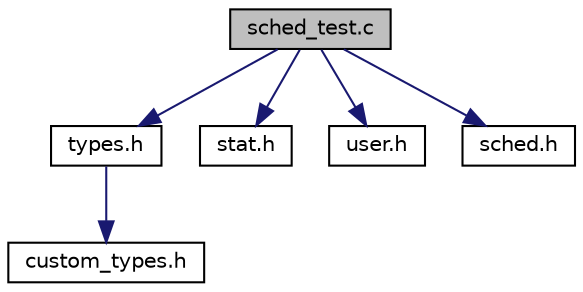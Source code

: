 digraph "sched_test.c"
{
 // LATEX_PDF_SIZE
  edge [fontname="Helvetica",fontsize="10",labelfontname="Helvetica",labelfontsize="10"];
  node [fontname="Helvetica",fontsize="10",shape=record];
  Node0 [label="sched_test.c",height=0.2,width=0.4,color="black", fillcolor="grey75", style="filled", fontcolor="black",tooltip="User program for testing new scheduling functionality."];
  Node0 -> Node1 [color="midnightblue",fontsize="10",style="solid",fontname="Helvetica"];
  Node1 [label="types.h",height=0.2,width=0.4,color="black", fillcolor="white", style="filled",URL="$types_8h_source.html",tooltip=" "];
  Node1 -> Node2 [color="midnightblue",fontsize="10",style="solid",fontname="Helvetica"];
  Node2 [label="custom_types.h",height=0.2,width=0.4,color="black", fillcolor="white", style="filled",URL="$custom__types_8h_source.html",tooltip=" "];
  Node0 -> Node3 [color="midnightblue",fontsize="10",style="solid",fontname="Helvetica"];
  Node3 [label="stat.h",height=0.2,width=0.4,color="black", fillcolor="white", style="filled",URL="$stat_8h_source.html",tooltip=" "];
  Node0 -> Node4 [color="midnightblue",fontsize="10",style="solid",fontname="Helvetica"];
  Node4 [label="user.h",height=0.2,width=0.4,color="black", fillcolor="white", style="filled",URL="$user_8h_source.html",tooltip=" "];
  Node0 -> Node5 [color="midnightblue",fontsize="10",style="solid",fontname="Helvetica"];
  Node5 [label="sched.h",height=0.2,width=0.4,color="black", fillcolor="white", style="filled",URL="$sched_8h.html",tooltip="Definitions for new scheduling policies."];
}
